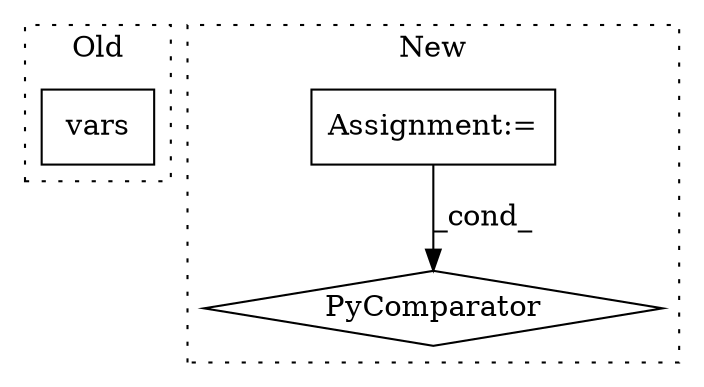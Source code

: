 digraph G {
subgraph cluster0 {
1 [label="vars" a="32" s="2215,2230" l="5,1" shape="box"];
label = "Old";
style="dotted";
}
subgraph cluster1 {
2 [label="PyComparator" a="113" s="1967" l="34" shape="diamond"];
3 [label="Assignment:=" a="7" s="1967" l="34" shape="box"];
label = "New";
style="dotted";
}
3 -> 2 [label="_cond_"];
}